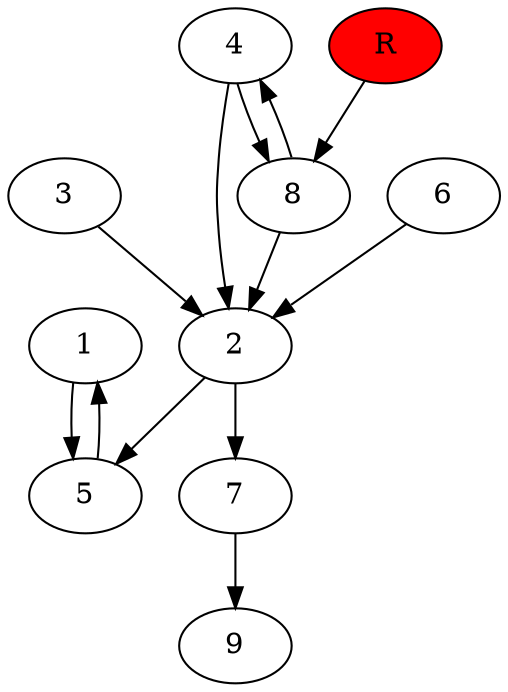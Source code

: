 digraph prb4383 {
	1
	2
	3
	4
	5
	6
	7
	8
	R [fillcolor="#ff0000" style=filled]
	1 -> 5
	2 -> 5
	2 -> 7
	3 -> 2
	4 -> 2
	4 -> 8
	5 -> 1
	6 -> 2
	7 -> 9
	8 -> 2
	8 -> 4
	R -> 8
}

